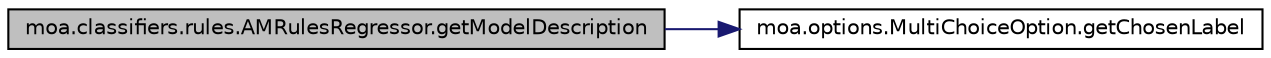 digraph G
{
  edge [fontname="Helvetica",fontsize="10",labelfontname="Helvetica",labelfontsize="10"];
  node [fontname="Helvetica",fontsize="10",shape=record];
  rankdir=LR;
  Node1 [label="moa.classifiers.rules.AMRulesRegressor.getModelDescription",height=0.2,width=0.4,color="black", fillcolor="grey75", style="filled" fontcolor="black"];
  Node1 -> Node2 [color="midnightblue",fontsize="10",style="solid",fontname="Helvetica"];
  Node2 [label="moa.options.MultiChoiceOption.getChosenLabel",height=0.2,width=0.4,color="black", fillcolor="white", style="filled",URL="$classmoa_1_1options_1_1MultiChoiceOption.html#a7dd0192f46d8005a44c38d5526e2c600"];
}
